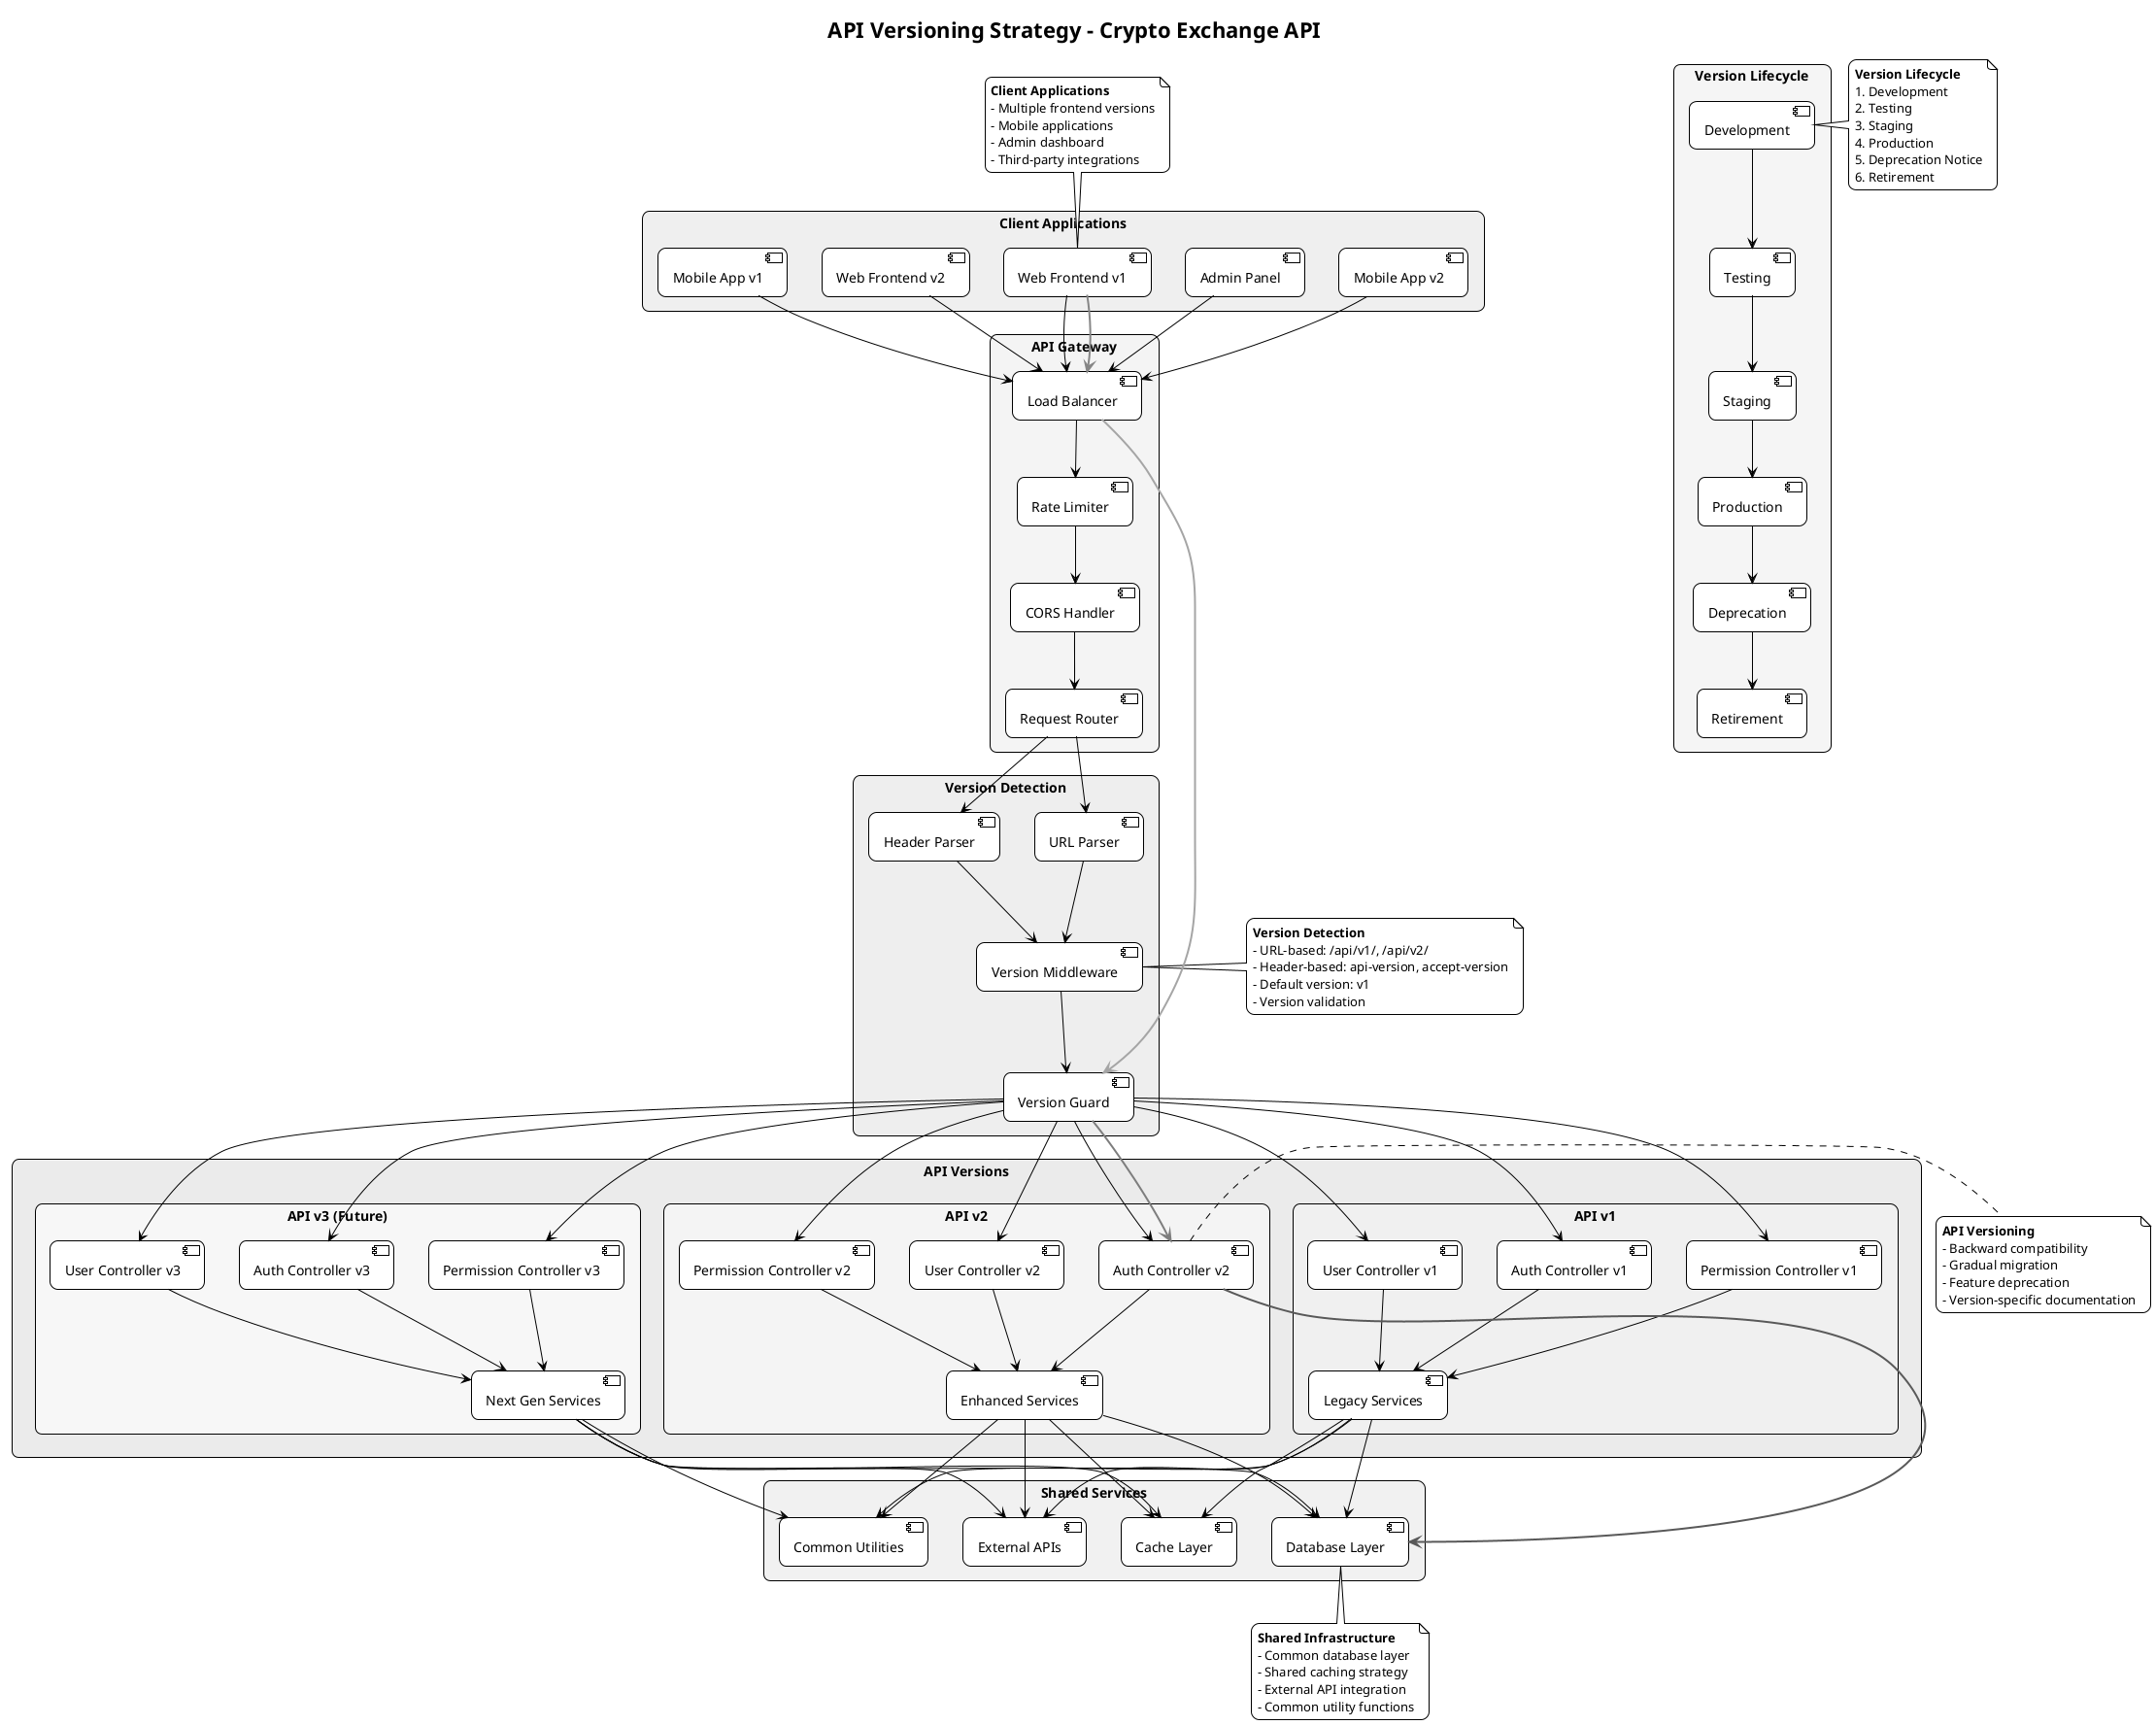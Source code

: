@startuml api-versioning-strategy
!theme plain
skinparam componentStyle uml2
skinparam shadowing false
skinparam roundcorner 15
skinparam monochrome true
skinparam backgroundColor #F9F9F9
skinparam ArrowColor Black
skinparam ArrowFontColor Black
skinparam defaultFontName "Nanum Gothic"
title API Versioning Strategy - Crypto Exchange API

skinparam backgroundColor #FFFFFF
skinparam packageStyle rectangle

package "Client Applications" #E8F5E8 {
  [Web Frontend v1] as WebV1
  [Web Frontend v2] as WebV2
  [Mobile App v1] as MobileV1
  [Mobile App v2] as MobileV2
  [Admin Panel] as AdminPanel
}

package "API Gateway" #FFF3E0 {
  [Load Balancer] as LoadBalancer
  [Rate Limiter] as RateLimiter
  [CORS Handler] as CORS
  [Request Router] as Router
}

package "Version Detection" #E3F2FD {
  [URL Parser] as URLParser
  [Header Parser] as HeaderParser
  [Version Middleware] as VersionMiddleware
  [Version Guard] as VersionGuard
}

package "API Versions" #F3E5F5 {

  package "API v1" #E1F5FE {
    [Auth Controller v1] as AuthV1
    [User Controller v1] as UserV1
    [Permission Controller v1] as PermissionV1
    [Legacy Services] as LegacyServices
  }

  package "API v2" #F1F8E9 {
    [Auth Controller v2] as AuthV2
    [User Controller v2] as UserV2
    [Permission Controller v2] as PermissionV2
    [Enhanced Services] as EnhancedServices
  }

  package "API v3 (Future)" #FFF8E1 {
    [Auth Controller v3] as AuthV3
    [User Controller v3] as UserV3
    [Permission Controller v3] as PermissionV3
    [Next Gen Services] as NextGenServices
  }
}

package "Shared Services" #FFEBEE {
  [Database Layer] as Database
  [Cache Layer] as Cache
  [External APIs] as ExternalAPIs
  [Common Utilities] as CommonUtils
}

' Client to API Gateway
WebV1 --> LoadBalancer
WebV2 --> LoadBalancer
MobileV1 --> LoadBalancer
MobileV2 --> LoadBalancer
AdminPanel --> LoadBalancer

LoadBalancer --> RateLimiter
RateLimiter --> CORS
CORS --> Router

' Version Detection
Router --> URLParser
Router --> HeaderParser
URLParser --> VersionMiddleware
HeaderParser --> VersionMiddleware
VersionMiddleware --> VersionGuard

' Version Routing
VersionGuard --> AuthV1
VersionGuard --> UserV1
VersionGuard --> PermissionV1
VersionGuard --> AuthV2
VersionGuard --> UserV2
VersionGuard --> PermissionV2
VersionGuard --> AuthV3
VersionGuard --> UserV3
VersionGuard --> PermissionV3

' Service Dependencies
AuthV1 --> LegacyServices
UserV1 --> LegacyServices
PermissionV1 --> LegacyServices

AuthV2 --> EnhancedServices
UserV2 --> EnhancedServices
PermissionV2 --> EnhancedServices

AuthV3 --> NextGenServices
UserV3 --> NextGenServices
PermissionV3 --> NextGenServices

' Shared Dependencies
LegacyServices --> Database
EnhancedServices --> Database
NextGenServices --> Database

LegacyServices --> Cache
EnhancedServices --> Cache
NextGenServices --> Cache

LegacyServices --> ExternalAPIs
EnhancedServices --> ExternalAPIs
NextGenServices --> ExternalAPIs

LegacyServices --> CommonUtils
EnhancedServices --> CommonUtils
NextGenServices --> CommonUtils

' Styling
WebV1 -[#4CAF50,thickness=2]-> LoadBalancer
LoadBalancer -[#FF9800,thickness=2]-> VersionGuard
VersionGuard -[#2196F3,thickness=2]-> AuthV2
AuthV2 -[#9C27B0,thickness=2]-> Database

note top of WebV1
  **Client Applications**
  - Multiple frontend versions
  - Mobile applications
  - Admin dashboard
  - Third-party integrations
end note

note right of VersionMiddleware
  **Version Detection**
  - URL-based: /api/v1/, /api/v2/
  - Header-based: api-version, accept-version
  - Default version: v1
  - Version validation
end note

note right of AuthV2
  **API Versioning**
  - Backward compatibility
  - Gradual migration
  - Feature deprecation
  - Version-specific documentation
end note

note bottom of Database
  **Shared Infrastructure**
  - Common database layer
  - Shared caching strategy
  - External API integration
  - Common utility functions
end note

' Version Lifecycle
package "Version Lifecycle" #F5F5F5 {
  [Development] as Dev
  [Testing] as Test
  [Staging] as Staging
  [Production] as Prod
  [Deprecation] as Deprecation
  [Retirement] as Retirement
}

Dev --> Test
Test --> Staging
Staging --> Prod
Prod --> Deprecation
Deprecation --> Retirement

note right of Dev
  **Version Lifecycle**
  1. Development
  2. Testing
  3. Staging
  4. Production
  5. Deprecation Notice
  6. Retirement
end note

@enduml
